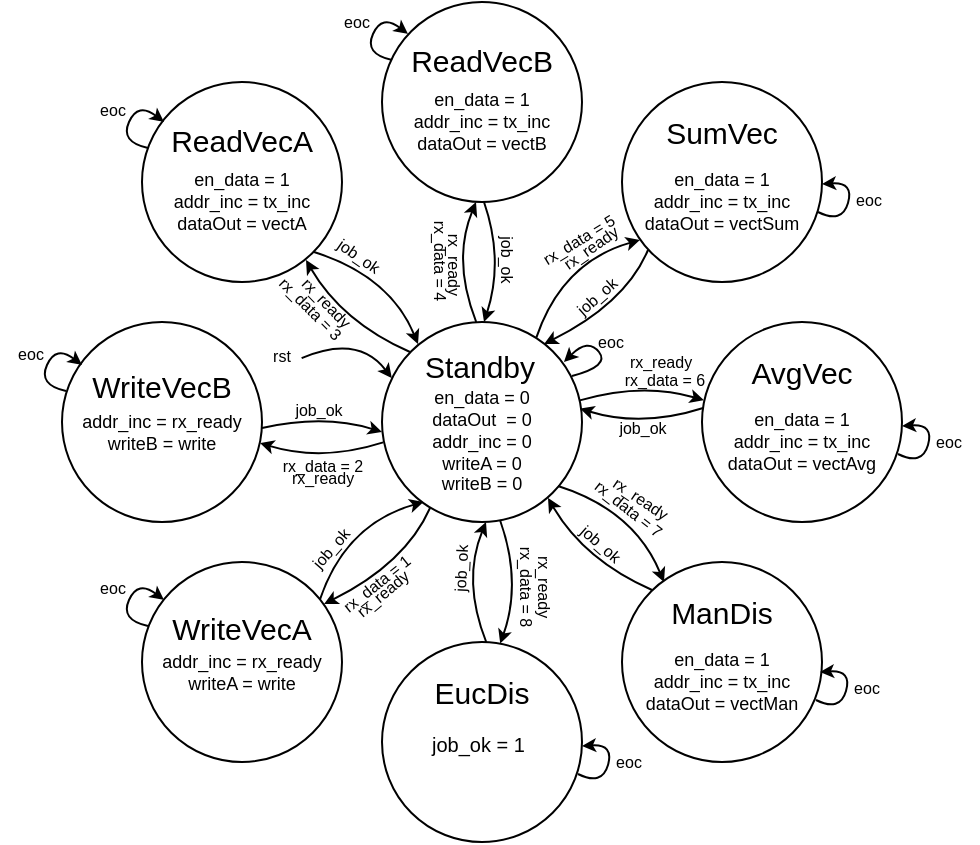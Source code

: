 <mxfile version="18.0.1" type="device"><diagram id="pSxGSNOE6CO2PJ7VgCIc" name="Página-1"><mxGraphModel dx="288" dy="180" grid="1" gridSize="10" guides="1" tooltips="1" connect="1" arrows="1" fold="1" page="0" pageScale="1" pageWidth="827" pageHeight="1169" math="0" shadow="0"><root><mxCell id="0"/><mxCell id="1" parent="0"/><mxCell id="gVw3H8bIE1o8QU3vizQF-1" value="en_data = 0&lt;br style=&quot;font-size: 9px;&quot;&gt;dataOut&amp;nbsp; = 0&lt;br style=&quot;font-size: 9px;&quot;&gt;addr_inc = 0&lt;br style=&quot;font-size: 9px;&quot;&gt;writeA = 0&lt;br style=&quot;font-size: 9px;&quot;&gt;writeB = 0&lt;br style=&quot;font-size: 9px;&quot;&gt;&amp;nbsp;" style="ellipse;whiteSpace=wrap;html=1;aspect=fixed;fontSize=9;verticalAlign=bottom;" parent="1" vertex="1"><mxGeometry x="210" y="170" width="100" height="100" as="geometry"/></mxCell><mxCell id="gVw3H8bIE1o8QU3vizQF-6" value="&lt;br style=&quot;font-size: 9px;&quot;&gt;addr_inc = rx_ready&lt;br style=&quot;font-size: 9px;&quot;&gt;writeA = write" style="ellipse;whiteSpace=wrap;html=1;aspect=fixed;fontSize=9;verticalAlign=middle;" parent="1" vertex="1"><mxGeometry x="90" y="290" width="100" height="100" as="geometry"/></mxCell><mxCell id="gVw3H8bIE1o8QU3vizQF-7" value="&lt;br style=&quot;font-size: 9px;&quot;&gt;addr_inc = rx_ready&lt;br style=&quot;font-size: 9px;&quot;&gt;writeB = write" style="ellipse;whiteSpace=wrap;html=1;aspect=fixed;fontSize=9;verticalAlign=middle;" parent="1" vertex="1"><mxGeometry x="50" y="170" width="100" height="100" as="geometry"/></mxCell><mxCell id="gVw3H8bIE1o8QU3vizQF-8" value="en_data = 1&lt;br style=&quot;font-size: 9px;&quot;&gt;addr_inc = tx_inc&lt;br style=&quot;font-size: 9px;&quot;&gt;dataOut = vectA&lt;br style=&quot;font-size: 9px;&quot;&gt;&lt;br style=&quot;font-size: 9px;&quot;&gt;&amp;nbsp;" style="ellipse;whiteSpace=wrap;html=1;aspect=fixed;fontSize=9;verticalAlign=bottom;" parent="1" vertex="1"><mxGeometry x="90" y="50" width="100" height="100" as="geometry"/></mxCell><mxCell id="gVw3H8bIE1o8QU3vizQF-9" value="en_data = 1&lt;br&gt;addr_inc = tx_inc&lt;br&gt;dataOut = vectB&lt;br&gt;&lt;br&gt;&amp;nbsp;" style="ellipse;whiteSpace=wrap;html=1;aspect=fixed;fontSize=9;verticalAlign=bottom;" parent="1" vertex="1"><mxGeometry x="210" y="10" width="100" height="100" as="geometry"/></mxCell><mxCell id="gVw3H8bIE1o8QU3vizQF-11" value="en_data = 1&lt;br&gt;addr_inc = tx_inc&lt;br&gt;dataOut = vectSum&lt;br&gt;&lt;br&gt;&amp;nbsp;" style="ellipse;whiteSpace=wrap;html=1;aspect=fixed;fontSize=9;verticalAlign=bottom;" parent="1" vertex="1"><mxGeometry x="330" y="50" width="100" height="100" as="geometry"/></mxCell><mxCell id="gVw3H8bIE1o8QU3vizQF-12" value="en_data = 1&lt;br&gt;addr_inc = tx_inc&lt;br&gt;dataOut = vectAvg&lt;br&gt;&lt;br&gt;&amp;nbsp;" style="ellipse;whiteSpace=wrap;html=1;aspect=fixed;fontSize=9;verticalAlign=bottom;" parent="1" vertex="1"><mxGeometry x="370" y="170" width="100" height="100" as="geometry"/></mxCell><mxCell id="gVw3H8bIE1o8QU3vizQF-13" value="en_data = 1&lt;br&gt;addr_inc = tx_inc&lt;br&gt;dataOut = vectMan&lt;br&gt;&lt;br&gt;&amp;nbsp;" style="ellipse;whiteSpace=wrap;html=1;aspect=fixed;fontSize=9;verticalAlign=bottom;" parent="1" vertex="1"><mxGeometry x="330" y="290" width="100" height="100" as="geometry"/></mxCell><mxCell id="gVw3H8bIE1o8QU3vizQF-14" value="&lt;br&gt;&lt;br&gt;" style="ellipse;whiteSpace=wrap;html=1;aspect=fixed;fontSize=9;verticalAlign=bottom;align=center;" parent="1" vertex="1"><mxGeometry x="210" y="330" width="100" height="100" as="geometry"/></mxCell><mxCell id="gVw3H8bIE1o8QU3vizQF-16" value="WriteVecA" style="text;html=1;strokeColor=none;fillColor=none;align=center;verticalAlign=middle;whiteSpace=wrap;rounded=0;fontSize=15;" parent="1" vertex="1"><mxGeometry x="110" y="308" width="60" height="30" as="geometry"/></mxCell><mxCell id="gVw3H8bIE1o8QU3vizQF-17" value="WriteVecB" style="text;html=1;strokeColor=none;fillColor=none;align=center;verticalAlign=middle;whiteSpace=wrap;rounded=0;fontSize=15;" parent="1" vertex="1"><mxGeometry x="70" y="187" width="60" height="30" as="geometry"/></mxCell><mxCell id="gVw3H8bIE1o8QU3vizQF-18" value="ReadVecA" style="text;html=1;strokeColor=none;fillColor=none;align=center;verticalAlign=middle;whiteSpace=wrap;rounded=0;fontSize=15;" parent="1" vertex="1"><mxGeometry x="110" y="64" width="60" height="30" as="geometry"/></mxCell><mxCell id="gVw3H8bIE1o8QU3vizQF-19" value="ReadVecB" style="text;html=1;strokeColor=none;fillColor=none;align=center;verticalAlign=middle;whiteSpace=wrap;rounded=0;fontSize=15;" parent="1" vertex="1"><mxGeometry x="230" y="24" width="60" height="30" as="geometry"/></mxCell><mxCell id="gVw3H8bIE1o8QU3vizQF-20" value="SumVec" style="text;html=1;strokeColor=none;fillColor=none;align=center;verticalAlign=middle;whiteSpace=wrap;rounded=0;fontSize=15;" parent="1" vertex="1"><mxGeometry x="350" y="60" width="60" height="30" as="geometry"/></mxCell><mxCell id="gVw3H8bIE1o8QU3vizQF-21" value="AvgVec" style="text;html=1;strokeColor=none;fillColor=none;align=center;verticalAlign=middle;whiteSpace=wrap;rounded=0;fontSize=15;" parent="1" vertex="1"><mxGeometry x="390" y="180" width="60" height="30" as="geometry"/></mxCell><mxCell id="gVw3H8bIE1o8QU3vizQF-22" value="EucDis" style="text;html=1;strokeColor=none;fillColor=none;align=center;verticalAlign=middle;whiteSpace=wrap;rounded=0;fontSize=15;" parent="1" vertex="1"><mxGeometry x="230" y="340" width="60" height="30" as="geometry"/></mxCell><mxCell id="gVw3H8bIE1o8QU3vizQF-23" value="ManDis" style="text;html=1;strokeColor=none;fillColor=none;align=center;verticalAlign=middle;whiteSpace=wrap;rounded=0;fontSize=15;" parent="1" vertex="1"><mxGeometry x="350" y="300" width="60" height="30" as="geometry"/></mxCell><mxCell id="bkdWLWM4IcgWHFC834dO-1" value="" style="endArrow=classic;html=1;curved=1;entryX=0.049;entryY=0.28;entryDx=0;entryDy=0;entryPerimeter=0;endSize=4;startSize=4;exitX=0.991;exitY=0.554;exitDx=0;exitDy=0;exitPerimeter=0;" parent="1" source="bkdWLWM4IcgWHFC834dO-2" target="gVw3H8bIE1o8QU3vizQF-1" edge="1"><mxGeometry width="50" height="50" relative="1" as="geometry"><mxPoint x="189" y="184" as="sourcePoint"/><mxPoint x="230" y="210" as="targetPoint"/><Array as="points"><mxPoint x="198" y="176"/></Array></mxGeometry></mxCell><mxCell id="bkdWLWM4IcgWHFC834dO-2" value="rst" style="text;html=1;strokeColor=none;fillColor=none;align=center;verticalAlign=middle;whiteSpace=wrap;rounded=0;fontSize=8;" parent="1" vertex="1"><mxGeometry x="150" y="177" width="20" height="20" as="geometry"/></mxCell><mxCell id="bkdWLWM4IcgWHFC834dO-4" value="" style="endArrow=classic;html=1;startSize=4;endSize=4;curved=1;entryX=0.99;entryY=0.605;entryDx=0;entryDy=0;entryPerimeter=0;exitX=0.006;exitY=0.602;exitDx=0;exitDy=0;exitPerimeter=0;" parent="1" source="gVw3H8bIE1o8QU3vizQF-1" target="gVw3H8bIE1o8QU3vizQF-7" edge="1"><mxGeometry width="50" height="50" relative="1" as="geometry"><mxPoint x="158.8" y="219.2" as="sourcePoint"/><mxPoint x="220.9" y="219.1" as="targetPoint"/><Array as="points"><mxPoint x="180" y="240"/></Array></mxGeometry></mxCell><mxCell id="bkdWLWM4IcgWHFC834dO-5" value="" style="endArrow=classic;html=1;startSize=4;endSize=4;curved=1;entryX=0.009;entryY=0.391;entryDx=0;entryDy=0;entryPerimeter=0;exitX=0.988;exitY=0.392;exitDx=0;exitDy=0;exitPerimeter=0;" parent="1" edge="1"><mxGeometry width="50" height="50" relative="1" as="geometry"><mxPoint x="308.9" y="209.2" as="sourcePoint"/><mxPoint x="371" y="209.1" as="targetPoint"/><Array as="points"><mxPoint x="340.1" y="200"/></Array></mxGeometry></mxCell><mxCell id="bkdWLWM4IcgWHFC834dO-8" value="" style="endArrow=classic;html=1;startSize=4;endSize=4;curved=1;" parent="1" edge="1"><mxGeometry width="50" height="50" relative="1" as="geometry"><mxPoint x="224" y="185" as="sourcePoint"/><mxPoint x="172" y="139" as="targetPoint"/><Array as="points"><mxPoint x="190" y="170"/></Array></mxGeometry></mxCell><mxCell id="bkdWLWM4IcgWHFC834dO-10" value="" style="endArrow=classic;html=1;startSize=4;endSize=4;curved=1;" parent="1" edge="1"><mxGeometry width="50" height="50" relative="1" as="geometry"><mxPoint x="298" y="252" as="sourcePoint"/><mxPoint x="351" y="300" as="targetPoint"/><Array as="points"><mxPoint x="336" y="264"/></Array></mxGeometry></mxCell><mxCell id="bkdWLWM4IcgWHFC834dO-15" value="" style="endArrow=classic;html=1;startSize=4;endSize=4;curved=1;entryX=0.591;entryY=0.008;entryDx=0;entryDy=0;entryPerimeter=0;" parent="1" edge="1"><mxGeometry width="50" height="50" relative="1" as="geometry"><mxPoint x="269" y="269" as="sourcePoint"/><mxPoint x="269.1" y="330.8" as="targetPoint"/><Array as="points"><mxPoint x="280" y="300"/></Array></mxGeometry></mxCell><mxCell id="bkdWLWM4IcgWHFC834dO-17" value="" style="endArrow=classic;html=1;startSize=4;endSize=4;curved=1;exitX=0.772;exitY=0.077;exitDx=0;exitDy=0;exitPerimeter=0;" parent="1" source="gVw3H8bIE1o8QU3vizQF-1" edge="1"><mxGeometry width="50" height="50" relative="1" as="geometry"><mxPoint x="260" y="220" as="sourcePoint"/><mxPoint x="339" y="129" as="targetPoint"/><Array as="points"><mxPoint x="300" y="140"/></Array></mxGeometry></mxCell><mxCell id="bkdWLWM4IcgWHFC834dO-19" value="Standby" style="text;html=1;strokeColor=none;fillColor=none;align=center;verticalAlign=middle;whiteSpace=wrap;rounded=0;fontSize=15;" parent="1" vertex="1"><mxGeometry x="229" y="177" width="60" height="30" as="geometry"/></mxCell><mxCell id="bkdWLWM4IcgWHFC834dO-21" value="" style="endArrow=classic;html=1;startSize=4;endSize=4;curved=1;" parent="1" edge="1"><mxGeometry width="50" height="50" relative="1" as="geometry"><mxPoint x="234" y="263" as="sourcePoint"/><mxPoint x="181" y="311" as="targetPoint"/><Array as="points"><mxPoint x="221.8" y="290.6"/></Array></mxGeometry></mxCell><mxCell id="bkdWLWM4IcgWHFC834dO-22" value="rx_data = 2" style="text;html=1;align=center;verticalAlign=middle;resizable=0;points=[];autosize=1;strokeColor=none;fillColor=none;fontSize=8;" parent="1" vertex="1"><mxGeometry x="150" y="232" width="60" height="20" as="geometry"/></mxCell><mxCell id="bkdWLWM4IcgWHFC834dO-23" value="rx_data = 1" style="text;html=1;align=center;verticalAlign=middle;resizable=0;points=[];autosize=1;strokeColor=none;fillColor=none;fontSize=8;rotation=-38.5;" parent="1" vertex="1"><mxGeometry x="177" y="291" width="60" height="20" as="geometry"/></mxCell><mxCell id="bkdWLWM4IcgWHFC834dO-24" value="rx_data = 3" style="text;html=1;align=center;verticalAlign=middle;resizable=0;points=[];autosize=1;strokeColor=none;fillColor=none;fontSize=8;rotation=45.2;" parent="1" vertex="1"><mxGeometry x="144" y="153" width="60" height="20" as="geometry"/></mxCell><mxCell id="bkdWLWM4IcgWHFC834dO-26" value="" style="endArrow=classic;html=1;curved=1;endSize=4;startSize=4;" parent="1" edge="1"><mxGeometry width="50" height="50" relative="1" as="geometry"><mxPoint x="150" y="223" as="sourcePoint"/><mxPoint x="210" y="225" as="targetPoint"/><Array as="points"><mxPoint x="181" y="216"/></Array></mxGeometry></mxCell><mxCell id="bkdWLWM4IcgWHFC834dO-28" value="rx_data = 4" style="text;html=1;align=center;verticalAlign=middle;resizable=0;points=[];autosize=1;strokeColor=none;fillColor=none;fontSize=8;rotation=90;" parent="1" vertex="1"><mxGeometry x="209" y="129" width="60" height="20" as="geometry"/></mxCell><mxCell id="bkdWLWM4IcgWHFC834dO-29" value="rx_data = 5" style="text;html=1;align=center;verticalAlign=middle;resizable=0;points=[];autosize=1;strokeColor=none;fillColor=none;fontSize=8;rotation=-31.4;" parent="1" vertex="1"><mxGeometry x="278" y="119" width="60" height="20" as="geometry"/></mxCell><mxCell id="bkdWLWM4IcgWHFC834dO-30" value="rx_data = 6" style="text;html=1;align=center;verticalAlign=middle;resizable=0;points=[];autosize=1;strokeColor=none;fillColor=none;fontSize=8;rotation=0;" parent="1" vertex="1"><mxGeometry x="321" y="189" width="60" height="20" as="geometry"/></mxCell><mxCell id="bkdWLWM4IcgWHFC834dO-32" value="rx_data = 7" style="text;html=1;align=center;verticalAlign=middle;resizable=0;points=[];autosize=1;strokeColor=none;fillColor=none;fontSize=8;rotation=38;" parent="1" vertex="1"><mxGeometry x="303" y="253" width="60" height="20" as="geometry"/></mxCell><mxCell id="bkdWLWM4IcgWHFC834dO-33" value="rx_data = 8" style="text;html=1;align=center;verticalAlign=middle;resizable=0;points=[];autosize=1;strokeColor=none;fillColor=none;fontSize=8;rotation=90;" parent="1" vertex="1"><mxGeometry x="252" y="292" width="60" height="20" as="geometry"/></mxCell><mxCell id="bkdWLWM4IcgWHFC834dO-36" value="eoc" style="text;html=1;align=center;verticalAlign=middle;resizable=0;points=[];autosize=1;strokeColor=none;fillColor=none;fontSize=8;rotation=0;" parent="1" vertex="1"><mxGeometry x="309" y="170" width="30" height="20" as="geometry"/></mxCell><mxCell id="bkdWLWM4IcgWHFC834dO-39" value="rx_ready" style="text;html=1;align=center;verticalAlign=middle;resizable=0;points=[];autosize=1;strokeColor=none;fillColor=none;fontSize=8;" parent="1" vertex="1"><mxGeometry x="155" y="238" width="50" height="20" as="geometry"/></mxCell><mxCell id="bkdWLWM4IcgWHFC834dO-40" value="rx_ready" style="text;html=1;align=center;verticalAlign=middle;resizable=0;points=[];autosize=1;strokeColor=none;fillColor=none;fontSize=8;rotation=-40;" parent="1" vertex="1"><mxGeometry x="185" y="296" width="50" height="20" as="geometry"/></mxCell><mxCell id="bkdWLWM4IcgWHFC834dO-41" value="rx_ready" style="text;html=1;align=center;verticalAlign=middle;resizable=0;points=[];autosize=1;strokeColor=none;fillColor=none;fontSize=8;rotation=90;" parent="1" vertex="1"><mxGeometry x="266" y="292" width="50" height="20" as="geometry"/></mxCell><mxCell id="bkdWLWM4IcgWHFC834dO-42" value="rx_ready" style="text;html=1;align=center;verticalAlign=middle;resizable=0;points=[];autosize=1;strokeColor=none;fillColor=none;fontSize=8;rotation=34;" parent="1" vertex="1"><mxGeometry x="314" y="248" width="50" height="20" as="geometry"/></mxCell><mxCell id="bkdWLWM4IcgWHFC834dO-43" value="rx_ready" style="text;html=1;align=center;verticalAlign=middle;resizable=0;points=[];autosize=1;strokeColor=none;fillColor=none;fontSize=8;rotation=0;" parent="1" vertex="1"><mxGeometry x="324" y="180" width="50" height="20" as="geometry"/></mxCell><mxCell id="bkdWLWM4IcgWHFC834dO-44" value="rx_ready" style="text;html=1;align=center;verticalAlign=middle;resizable=0;points=[];autosize=1;strokeColor=none;fillColor=none;fontSize=8;rotation=-35;" parent="1" vertex="1"><mxGeometry x="289" y="123" width="50" height="20" as="geometry"/></mxCell><mxCell id="bkdWLWM4IcgWHFC834dO-45" value="rx_ready" style="text;html=1;align=center;verticalAlign=middle;resizable=0;points=[];autosize=1;strokeColor=none;fillColor=none;fontSize=8;rotation=90;" parent="1" vertex="1"><mxGeometry x="221.1" y="131" width="50" height="20" as="geometry"/></mxCell><mxCell id="bkdWLWM4IcgWHFC834dO-46" value="rx_ready" style="text;html=1;align=center;verticalAlign=middle;resizable=0;points=[];autosize=1;strokeColor=none;fillColor=none;fontSize=8;rotation=45.7;" parent="1" vertex="1"><mxGeometry x="157" y="150" width="50" height="20" as="geometry"/></mxCell><mxCell id="l4byDs-FdZ9zCILsUKZt-2" value="" style="endArrow=classic;html=1;fontSize=10;startSize=4;endSize=4;curved=1;entryX=1;entryY=0.5;entryDx=0;entryDy=0;" parent="1" edge="1"><mxGeometry width="50" height="50" relative="1" as="geometry"><mxPoint x="468" y="236" as="sourcePoint"/><mxPoint x="470" y="222" as="targetPoint"/><Array as="points"><mxPoint x="480" y="242"/><mxPoint x="486" y="221"/></Array></mxGeometry></mxCell><mxCell id="l4byDs-FdZ9zCILsUKZt-3" value="eoc" style="text;html=1;align=center;verticalAlign=middle;resizable=0;points=[];autosize=1;strokeColor=none;fillColor=none;fontSize=8;rotation=0;" parent="1" vertex="1"><mxGeometry x="478" y="220" width="30" height="20" as="geometry"/></mxCell><mxCell id="l4byDs-FdZ9zCILsUKZt-4" value="" style="endArrow=classic;html=1;fontSize=10;startSize=4;endSize=4;curved=1;entryX=1;entryY=0.5;entryDx=0;entryDy=0;" parent="1" edge="1"><mxGeometry width="50" height="50" relative="1" as="geometry"><mxPoint x="428" y="115" as="sourcePoint"/><mxPoint x="430" y="101" as="targetPoint"/><Array as="points"><mxPoint x="440" y="121"/><mxPoint x="446" y="100"/></Array></mxGeometry></mxCell><mxCell id="l4byDs-FdZ9zCILsUKZt-5" value="eoc" style="text;html=1;align=center;verticalAlign=middle;resizable=0;points=[];autosize=1;strokeColor=none;fillColor=none;fontSize=8;rotation=0;" parent="1" vertex="1"><mxGeometry x="438" y="99" width="30" height="20" as="geometry"/></mxCell><mxCell id="l4byDs-FdZ9zCILsUKZt-6" value="" style="endArrow=classic;html=1;fontSize=10;startSize=4;endSize=4;curved=1;entryX=1;entryY=0.5;entryDx=0;entryDy=0;" parent="1" edge="1"><mxGeometry width="50" height="50" relative="1" as="geometry"><mxPoint x="427" y="359" as="sourcePoint"/><mxPoint x="429" y="345" as="targetPoint"/><Array as="points"><mxPoint x="439" y="365"/><mxPoint x="445" y="344"/></Array></mxGeometry></mxCell><mxCell id="l4byDs-FdZ9zCILsUKZt-7" value="eoc" style="text;html=1;align=center;verticalAlign=middle;resizable=0;points=[];autosize=1;strokeColor=none;fillColor=none;fontSize=8;rotation=0;" parent="1" vertex="1"><mxGeometry x="437" y="343" width="30" height="20" as="geometry"/></mxCell><mxCell id="l4byDs-FdZ9zCILsUKZt-8" value="" style="endArrow=classic;html=1;fontSize=10;startSize=4;endSize=4;curved=1;entryX=1;entryY=0.5;entryDx=0;entryDy=0;" parent="1" edge="1"><mxGeometry width="50" height="50" relative="1" as="geometry"><mxPoint x="308" y="396" as="sourcePoint"/><mxPoint x="310" y="382" as="targetPoint"/><Array as="points"><mxPoint x="320" y="402"/><mxPoint x="326" y="381"/></Array></mxGeometry></mxCell><mxCell id="l4byDs-FdZ9zCILsUKZt-9" value="eoc" style="text;html=1;align=center;verticalAlign=middle;resizable=0;points=[];autosize=1;strokeColor=none;fillColor=none;fontSize=8;rotation=0;" parent="1" vertex="1"><mxGeometry x="318" y="380" width="30" height="20" as="geometry"/></mxCell><mxCell id="l4byDs-FdZ9zCILsUKZt-10" value="" style="endArrow=classic;html=1;fontSize=10;startSize=4;endSize=4;curved=1;" parent="1" edge="1"><mxGeometry width="50" height="50" relative="1" as="geometry"><mxPoint x="215" y="39" as="sourcePoint"/><mxPoint x="223" y="26" as="targetPoint"/><Array as="points"><mxPoint x="201" y="36"/><mxPoint x="210" y="16"/></Array></mxGeometry></mxCell><mxCell id="l4byDs-FdZ9zCILsUKZt-11" value="eoc" style="text;html=1;align=center;verticalAlign=middle;resizable=0;points=[];autosize=1;strokeColor=none;fillColor=none;fontSize=8;rotation=0;" parent="1" vertex="1"><mxGeometry x="182" y="10" width="30" height="20" as="geometry"/></mxCell><mxCell id="l4byDs-FdZ9zCILsUKZt-12" value="" style="endArrow=classic;html=1;fontSize=10;startSize=4;endSize=4;curved=1;" parent="1" edge="1"><mxGeometry width="50" height="50" relative="1" as="geometry"><mxPoint x="93" y="83" as="sourcePoint"/><mxPoint x="101" y="70" as="targetPoint"/><Array as="points"><mxPoint x="79" y="80"/><mxPoint x="88" y="60"/></Array></mxGeometry></mxCell><mxCell id="l4byDs-FdZ9zCILsUKZt-13" value="eoc" style="text;html=1;align=center;verticalAlign=middle;resizable=0;points=[];autosize=1;strokeColor=none;fillColor=none;fontSize=8;rotation=0;" parent="1" vertex="1"><mxGeometry x="60" y="54" width="30" height="20" as="geometry"/></mxCell><mxCell id="l4byDs-FdZ9zCILsUKZt-14" value="" style="endArrow=classic;html=1;fontSize=10;startSize=4;endSize=4;curved=1;" parent="1" edge="1"><mxGeometry width="50" height="50" relative="1" as="geometry"><mxPoint x="52" y="204.5" as="sourcePoint"/><mxPoint x="60.0" y="191.5" as="targetPoint"/><Array as="points"><mxPoint x="38" y="201.5"/><mxPoint x="47" y="181.5"/></Array></mxGeometry></mxCell><mxCell id="l4byDs-FdZ9zCILsUKZt-15" value="eoc" style="text;html=1;align=center;verticalAlign=middle;resizable=0;points=[];autosize=1;strokeColor=none;fillColor=none;fontSize=8;rotation=0;" parent="1" vertex="1"><mxGeometry x="19" y="175.5" width="30" height="20" as="geometry"/></mxCell><mxCell id="l4byDs-FdZ9zCILsUKZt-16" value="" style="endArrow=classic;html=1;fontSize=10;startSize=4;endSize=4;curved=1;" parent="1" edge="1"><mxGeometry width="50" height="50" relative="1" as="geometry"><mxPoint x="93" y="322" as="sourcePoint"/><mxPoint x="101.0" y="309" as="targetPoint"/><Array as="points"><mxPoint x="79" y="319"/><mxPoint x="88" y="299"/></Array></mxGeometry></mxCell><mxCell id="l4byDs-FdZ9zCILsUKZt-17" value="eoc" style="text;html=1;align=center;verticalAlign=middle;resizable=0;points=[];autosize=1;strokeColor=none;fillColor=none;fontSize=8;rotation=0;" parent="1" vertex="1"><mxGeometry x="60" y="293" width="30" height="20" as="geometry"/></mxCell><mxCell id="2ZwWNeyzwoG5TVXKzW98-1" value="&lt;div style=&quot;text-align: center;&quot;&gt;&lt;span style=&quot;background-color: initial;&quot;&gt;&lt;font size=&quot;1&quot;&gt;job_ok = 1&lt;/font&gt;&lt;/span&gt;&lt;/div&gt;" style="text;whiteSpace=wrap;html=1;" parent="1" vertex="1"><mxGeometry x="233" y="367" width="66" height="23" as="geometry"/></mxCell><mxCell id="HoSG2yDKGHFYY425cVcG-1" value="job_ok" style="text;html=1;strokeColor=none;fillColor=none;align=center;verticalAlign=middle;whiteSpace=wrap;rounded=0;fontSize=8;" vertex="1" parent="1"><mxGeometry x="161" y="204" width="35.1" height="20" as="geometry"/></mxCell><mxCell id="HoSG2yDKGHFYY425cVcG-2" value="" style="endArrow=classic;html=1;startSize=4;endSize=4;curved=1;" edge="1" parent="1"><mxGeometry width="50" height="50" relative="1" as="geometry"><mxPoint x="176" y="135" as="sourcePoint"/><mxPoint x="228" y="181" as="targetPoint"/><Array as="points"><mxPoint x="214" y="147"/></Array></mxGeometry></mxCell><mxCell id="HoSG2yDKGHFYY425cVcG-3" value="job_ok" style="text;html=1;strokeColor=none;fillColor=none;align=center;verticalAlign=middle;whiteSpace=wrap;rounded=0;fontSize=8;rotation=41.2;" vertex="1" parent="1"><mxGeometry x="302" y="271" width="35.1" height="20" as="geometry"/></mxCell><mxCell id="HoSG2yDKGHFYY425cVcG-4" value="" style="endArrow=classic;html=1;startSize=4;endSize=4;curved=1;" edge="1" parent="1"><mxGeometry width="50" height="50" relative="1" as="geometry"><mxPoint x="261" y="110" as="sourcePoint"/><mxPoint x="261" y="170" as="targetPoint"/><Array as="points"><mxPoint x="271" y="139"/></Array></mxGeometry></mxCell><mxCell id="HoSG2yDKGHFYY425cVcG-5" value="" style="endArrow=classic;html=1;startSize=4;endSize=4;curved=1;exitX=0.421;exitY=0.008;exitDx=0;exitDy=0;exitPerimeter=0;" edge="1" parent="1"><mxGeometry width="50" height="50" relative="1" as="geometry"><mxPoint x="257.1" y="170.0" as="sourcePoint"/><mxPoint x="257" y="110" as="targetPoint"/><Array as="points"><mxPoint x="245" y="139.2"/></Array></mxGeometry></mxCell><mxCell id="HoSG2yDKGHFYY425cVcG-6" value="job_ok" style="text;html=1;strokeColor=none;fillColor=none;align=center;verticalAlign=middle;whiteSpace=wrap;rounded=0;fontSize=8;rotation=90;" vertex="1" parent="1"><mxGeometry x="255.0" y="129" width="35.1" height="20" as="geometry"/></mxCell><mxCell id="HoSG2yDKGHFYY425cVcG-7" value="" style="endArrow=classic;html=1;startSize=4;endSize=4;curved=1;" edge="1" parent="1"><mxGeometry width="50" height="50" relative="1" as="geometry"><mxPoint x="343" y="134" as="sourcePoint"/><mxPoint x="291" y="181" as="targetPoint"/><Array as="points"><mxPoint x="331.8" y="160.6"/></Array></mxGeometry></mxCell><mxCell id="HoSG2yDKGHFYY425cVcG-8" value="job_ok" style="text;html=1;strokeColor=none;fillColor=none;align=center;verticalAlign=middle;whiteSpace=wrap;rounded=0;fontSize=8;rotation=-41.5;" vertex="1" parent="1"><mxGeometry x="300" y="147" width="35.1" height="20" as="geometry"/></mxCell><mxCell id="HoSG2yDKGHFYY425cVcG-9" value="" style="endArrow=classic;html=1;startSize=4;endSize=4;curved=1;exitX=0.772;exitY=0.077;exitDx=0;exitDy=0;exitPerimeter=0;" edge="1" parent="1"><mxGeometry width="50" height="50" relative="1" as="geometry"><mxPoint x="179.0" y="308.7" as="sourcePoint"/><mxPoint x="230.8" y="260" as="targetPoint"/><Array as="points"><mxPoint x="191.8" y="271"/></Array></mxGeometry></mxCell><mxCell id="HoSG2yDKGHFYY425cVcG-11" value="job_ok" style="text;html=1;strokeColor=none;fillColor=none;align=center;verticalAlign=middle;whiteSpace=wrap;rounded=0;fontSize=8;rotation=-48.9;" vertex="1" parent="1"><mxGeometry x="167" y="273" width="35.1" height="20" as="geometry"/></mxCell><mxCell id="HoSG2yDKGHFYY425cVcG-12" value="" style="endArrow=classic;html=1;startSize=4;endSize=4;curved=1;exitX=0.421;exitY=0.008;exitDx=0;exitDy=0;exitPerimeter=0;" edge="1" parent="1"><mxGeometry width="50" height="50" relative="1" as="geometry"><mxPoint x="262.1" y="330" as="sourcePoint"/><mxPoint x="262" y="270" as="targetPoint"/><Array as="points"><mxPoint x="250" y="299.2"/></Array></mxGeometry></mxCell><mxCell id="HoSG2yDKGHFYY425cVcG-13" value="job_ok" style="text;html=1;strokeColor=none;fillColor=none;align=center;verticalAlign=middle;whiteSpace=wrap;rounded=0;fontSize=8;rotation=-87.2;" vertex="1" parent="1"><mxGeometry x="232" y="283" width="35.1" height="20" as="geometry"/></mxCell><mxCell id="HoSG2yDKGHFYY425cVcG-14" value="" style="endArrow=classic;html=1;startSize=4;endSize=4;curved=1;entryX=0.99;entryY=0.605;entryDx=0;entryDy=0;entryPerimeter=0;exitX=0.006;exitY=0.602;exitDx=0;exitDy=0;exitPerimeter=0;" edge="1" parent="1"><mxGeometry width="50" height="50" relative="1" as="geometry"><mxPoint x="370.6" y="213.0" as="sourcePoint"/><mxPoint x="309.0" y="213.3" as="targetPoint"/><Array as="points"><mxPoint x="340" y="222.8"/></Array></mxGeometry></mxCell><mxCell id="HoSG2yDKGHFYY425cVcG-15" value="" style="endArrow=classic;html=1;fontSize=10;startSize=4;endSize=4;curved=1;" edge="1" parent="1"><mxGeometry width="50" height="50" relative="1" as="geometry"><mxPoint x="305" y="197" as="sourcePoint"/><mxPoint x="301" y="190" as="targetPoint"/><Array as="points"><mxPoint x="324" y="192"/><mxPoint x="313" y="178"/></Array></mxGeometry></mxCell><mxCell id="HoSG2yDKGHFYY425cVcG-17" value="" style="endArrow=classic;html=1;startSize=4;endSize=4;curved=1;" edge="1" parent="1"><mxGeometry width="50" height="50" relative="1" as="geometry"><mxPoint x="345" y="304" as="sourcePoint"/><mxPoint x="293" y="258" as="targetPoint"/><Array as="points"><mxPoint x="311" y="289"/></Array></mxGeometry></mxCell><mxCell id="HoSG2yDKGHFYY425cVcG-18" value="job_ok" style="text;html=1;strokeColor=none;fillColor=none;align=center;verticalAlign=middle;whiteSpace=wrap;rounded=0;fontSize=8;" vertex="1" parent="1"><mxGeometry x="323" y="213" width="35.1" height="20" as="geometry"/></mxCell><mxCell id="HoSG2yDKGHFYY425cVcG-20" value="job_ok" style="text;html=1;strokeColor=none;fillColor=none;align=center;verticalAlign=middle;whiteSpace=wrap;rounded=0;fontSize=8;rotation=34.7;" vertex="1" parent="1"><mxGeometry x="181" y="127" width="35.1" height="20" as="geometry"/></mxCell></root></mxGraphModel></diagram></mxfile>